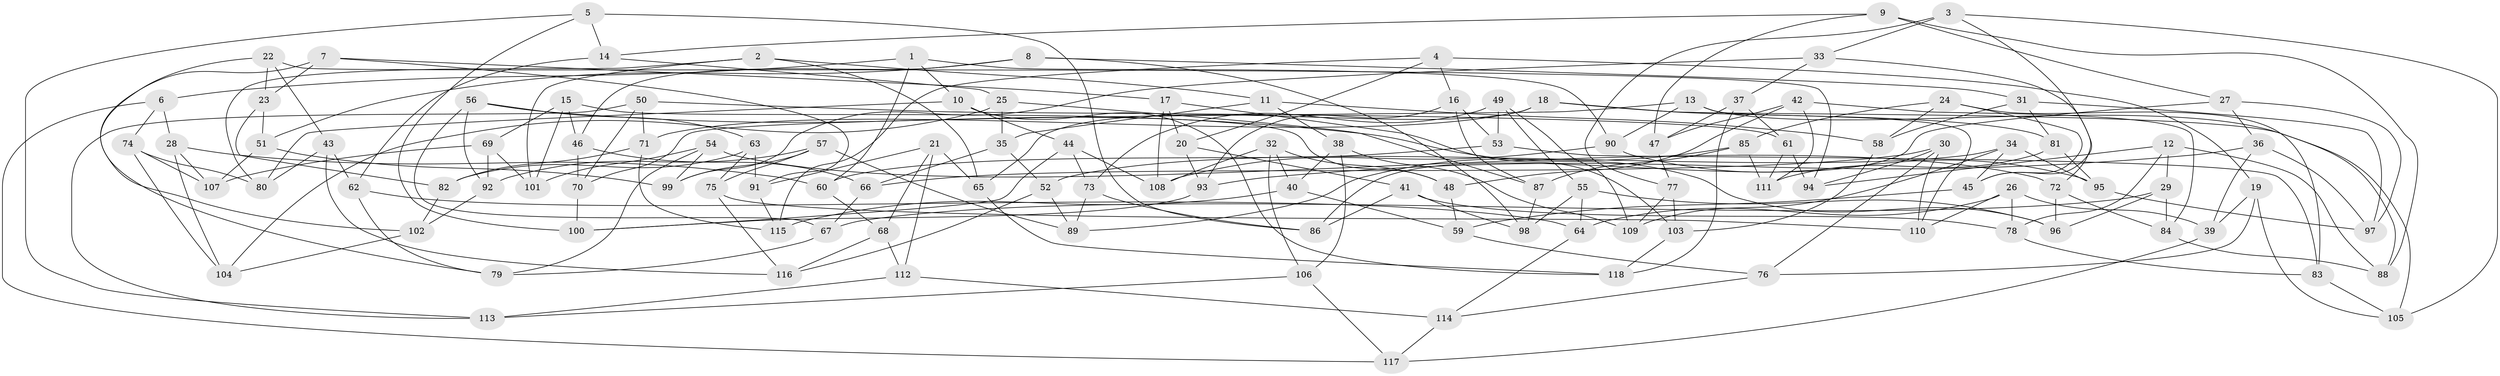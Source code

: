 // Generated by graph-tools (version 1.1) at 2025/58/03/09/25 04:58:01]
// undirected, 118 vertices, 236 edges
graph export_dot {
graph [start="1"]
  node [color=gray90,style=filled];
  1;
  2;
  3;
  4;
  5;
  6;
  7;
  8;
  9;
  10;
  11;
  12;
  13;
  14;
  15;
  16;
  17;
  18;
  19;
  20;
  21;
  22;
  23;
  24;
  25;
  26;
  27;
  28;
  29;
  30;
  31;
  32;
  33;
  34;
  35;
  36;
  37;
  38;
  39;
  40;
  41;
  42;
  43;
  44;
  45;
  46;
  47;
  48;
  49;
  50;
  51;
  52;
  53;
  54;
  55;
  56;
  57;
  58;
  59;
  60;
  61;
  62;
  63;
  64;
  65;
  66;
  67;
  68;
  69;
  70;
  71;
  72;
  73;
  74;
  75;
  76;
  77;
  78;
  79;
  80;
  81;
  82;
  83;
  84;
  85;
  86;
  87;
  88;
  89;
  90;
  91;
  92;
  93;
  94;
  95;
  96;
  97;
  98;
  99;
  100;
  101;
  102;
  103;
  104;
  105;
  106;
  107;
  108;
  109;
  110;
  111;
  112;
  113;
  114;
  115;
  116;
  117;
  118;
  1 -- 60;
  1 -- 6;
  1 -- 10;
  1 -- 90;
  2 -- 11;
  2 -- 101;
  2 -- 65;
  2 -- 80;
  3 -- 33;
  3 -- 45;
  3 -- 77;
  3 -- 105;
  4 -- 20;
  4 -- 19;
  4 -- 115;
  4 -- 16;
  5 -- 113;
  5 -- 14;
  5 -- 100;
  5 -- 86;
  6 -- 74;
  6 -- 28;
  6 -- 117;
  7 -- 17;
  7 -- 23;
  7 -- 79;
  7 -- 91;
  8 -- 98;
  8 -- 31;
  8 -- 51;
  8 -- 46;
  9 -- 14;
  9 -- 27;
  9 -- 88;
  9 -- 47;
  10 -- 80;
  10 -- 44;
  10 -- 118;
  11 -- 35;
  11 -- 38;
  11 -- 58;
  12 -- 88;
  12 -- 94;
  12 -- 29;
  12 -- 78;
  13 -- 90;
  13 -- 88;
  13 -- 70;
  13 -- 110;
  14 -- 62;
  14 -- 25;
  15 -- 48;
  15 -- 69;
  15 -- 46;
  15 -- 101;
  16 -- 87;
  16 -- 93;
  16 -- 53;
  17 -- 20;
  17 -- 108;
  17 -- 103;
  18 -- 105;
  18 -- 65;
  18 -- 81;
  18 -- 71;
  19 -- 105;
  19 -- 76;
  19 -- 39;
  20 -- 93;
  20 -- 41;
  21 -- 112;
  21 -- 91;
  21 -- 65;
  21 -- 68;
  22 -- 23;
  22 -- 102;
  22 -- 94;
  22 -- 43;
  23 -- 51;
  23 -- 82;
  24 -- 85;
  24 -- 58;
  24 -- 45;
  24 -- 83;
  25 -- 35;
  25 -- 87;
  25 -- 104;
  26 -- 64;
  26 -- 110;
  26 -- 39;
  26 -- 78;
  27 -- 86;
  27 -- 97;
  27 -- 36;
  28 -- 104;
  28 -- 107;
  28 -- 60;
  29 -- 67;
  29 -- 84;
  29 -- 96;
  30 -- 94;
  30 -- 76;
  30 -- 110;
  30 -- 66;
  31 -- 81;
  31 -- 97;
  31 -- 58;
  32 -- 106;
  32 -- 40;
  32 -- 108;
  32 -- 48;
  33 -- 72;
  33 -- 37;
  33 -- 99;
  34 -- 95;
  34 -- 52;
  34 -- 45;
  34 -- 109;
  35 -- 66;
  35 -- 52;
  36 -- 39;
  36 -- 93;
  36 -- 97;
  37 -- 61;
  37 -- 47;
  37 -- 118;
  38 -- 40;
  38 -- 106;
  38 -- 109;
  39 -- 117;
  40 -- 115;
  40 -- 59;
  41 -- 78;
  41 -- 86;
  41 -- 98;
  42 -- 48;
  42 -- 84;
  42 -- 111;
  42 -- 47;
  43 -- 62;
  43 -- 80;
  43 -- 116;
  44 -- 108;
  44 -- 100;
  44 -- 73;
  45 -- 59;
  46 -- 70;
  46 -- 66;
  47 -- 77;
  48 -- 59;
  49 -- 53;
  49 -- 109;
  49 -- 73;
  49 -- 55;
  50 -- 61;
  50 -- 70;
  50 -- 71;
  50 -- 113;
  51 -- 99;
  51 -- 107;
  52 -- 89;
  52 -- 116;
  53 -- 60;
  53 -- 83;
  54 -- 99;
  54 -- 79;
  54 -- 72;
  54 -- 101;
  55 -- 96;
  55 -- 64;
  55 -- 98;
  56 -- 63;
  56 -- 96;
  56 -- 67;
  56 -- 92;
  57 -- 92;
  57 -- 99;
  57 -- 89;
  57 -- 75;
  58 -- 103;
  59 -- 76;
  60 -- 68;
  61 -- 94;
  61 -- 111;
  62 -- 79;
  62 -- 64;
  63 -- 91;
  63 -- 82;
  63 -- 75;
  64 -- 114;
  65 -- 118;
  66 -- 67;
  67 -- 79;
  68 -- 116;
  68 -- 112;
  69 -- 107;
  69 -- 92;
  69 -- 101;
  70 -- 100;
  71 -- 82;
  71 -- 115;
  72 -- 84;
  72 -- 96;
  73 -- 86;
  73 -- 89;
  74 -- 104;
  74 -- 80;
  74 -- 107;
  75 -- 116;
  75 -- 110;
  76 -- 114;
  77 -- 109;
  77 -- 103;
  78 -- 83;
  81 -- 95;
  81 -- 111;
  82 -- 102;
  83 -- 105;
  84 -- 88;
  85 -- 111;
  85 -- 87;
  85 -- 89;
  87 -- 98;
  90 -- 95;
  90 -- 108;
  91 -- 115;
  92 -- 102;
  93 -- 100;
  95 -- 97;
  102 -- 104;
  103 -- 118;
  106 -- 113;
  106 -- 117;
  112 -- 113;
  112 -- 114;
  114 -- 117;
}
